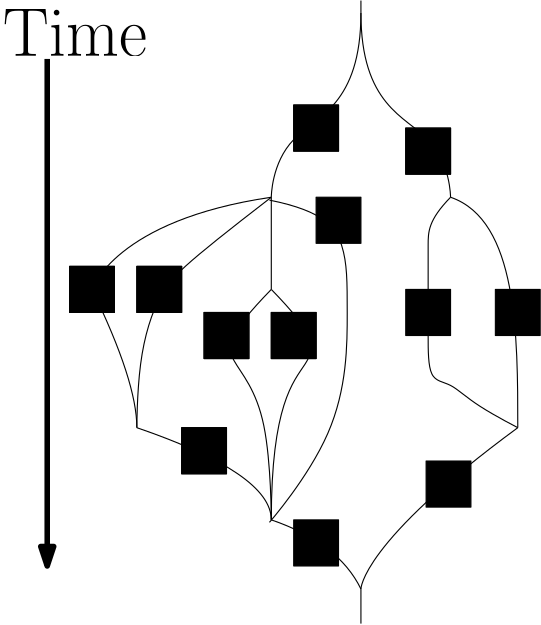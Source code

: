 <?xml version="1.0"?>
<!DOCTYPE ipe SYSTEM "ipe.dtd">
<ipe version="70212" creator="Ipe 7.2.12">
<info created="D:20190923191808" modified="D:20190929160113"/>
<ipestyle name="basic">
<symbol name="arrow/arc(spx)">
<path stroke="sym-stroke" fill="sym-stroke" pen="sym-pen">
0 0 m
-1 0.333 l
-1 -0.333 l
h
</path>
</symbol>
<symbol name="arrow/farc(spx)">
<path stroke="sym-stroke" fill="white" pen="sym-pen">
0 0 m
-1 0.333 l
-1 -0.333 l
h
</path>
</symbol>
<symbol name="arrow/ptarc(spx)">
<path stroke="sym-stroke" fill="sym-stroke" pen="sym-pen">
0 0 m
-1 0.333 l
-0.8 0 l
-1 -0.333 l
h
</path>
</symbol>
<symbol name="arrow/fptarc(spx)">
<path stroke="sym-stroke" fill="white" pen="sym-pen">
0 0 m
-1 0.333 l
-0.8 0 l
-1 -0.333 l
h
</path>
</symbol>
<symbol name="mark/circle(sx)" transformations="translations">
<path fill="sym-stroke">
0.6 0 0 0.6 0 0 e
0.4 0 0 0.4 0 0 e
</path>
</symbol>
<symbol name="mark/disk(sx)" transformations="translations">
<path fill="sym-stroke">
0.6 0 0 0.6 0 0 e
</path>
</symbol>
<symbol name="mark/fdisk(sfx)" transformations="translations">
<group>
<path fill="sym-fill">
0.5 0 0 0.5 0 0 e
</path>
<path fill="sym-stroke" fillrule="eofill">
0.6 0 0 0.6 0 0 e
0.4 0 0 0.4 0 0 e
</path>
</group>
</symbol>
<symbol name="mark/box(sx)" transformations="translations">
<path fill="sym-stroke" fillrule="eofill">
-0.6 -0.6 m
0.6 -0.6 l
0.6 0.6 l
-0.6 0.6 l
h
-0.4 -0.4 m
0.4 -0.4 l
0.4 0.4 l
-0.4 0.4 l
h
</path>
</symbol>
<symbol name="mark/square(sx)" transformations="translations">
<path fill="sym-stroke">
-0.6 -0.6 m
0.6 -0.6 l
0.6 0.6 l
-0.6 0.6 l
h
</path>
</symbol>
<symbol name="mark/fsquare(sfx)" transformations="translations">
<group>
<path fill="sym-fill">
-0.5 -0.5 m
0.5 -0.5 l
0.5 0.5 l
-0.5 0.5 l
h
</path>
<path fill="sym-stroke" fillrule="eofill">
-0.6 -0.6 m
0.6 -0.6 l
0.6 0.6 l
-0.6 0.6 l
h
-0.4 -0.4 m
0.4 -0.4 l
0.4 0.4 l
-0.4 0.4 l
h
</path>
</group>
</symbol>
<symbol name="mark/cross(sx)" transformations="translations">
<group>
<path fill="sym-stroke">
-0.43 -0.57 m
0.57 0.43 l
0.43 0.57 l
-0.57 -0.43 l
h
</path>
<path fill="sym-stroke">
-0.43 0.57 m
0.57 -0.43 l
0.43 -0.57 l
-0.57 0.43 l
h
</path>
</group>
</symbol>
<symbol name="arrow/fnormal(spx)">
<path stroke="sym-stroke" fill="white" pen="sym-pen">
0 0 m
-1 0.333 l
-1 -0.333 l
h
</path>
</symbol>
<symbol name="arrow/pointed(spx)">
<path stroke="sym-stroke" fill="sym-stroke" pen="sym-pen">
0 0 m
-1 0.333 l
-0.8 0 l
-1 -0.333 l
h
</path>
</symbol>
<symbol name="arrow/fpointed(spx)">
<path stroke="sym-stroke" fill="white" pen="sym-pen">
0 0 m
-1 0.333 l
-0.8 0 l
-1 -0.333 l
h
</path>
</symbol>
<symbol name="arrow/linear(spx)">
<path stroke="sym-stroke" pen="sym-pen">
-1 0.333 m
0 0 l
-1 -0.333 l
</path>
</symbol>
<symbol name="arrow/fdouble(spx)">
<path stroke="sym-stroke" fill="white" pen="sym-pen">
0 0 m
-1 0.333 l
-1 -0.333 l
h
-1 0 m
-2 0.333 l
-2 -0.333 l
h
</path>
</symbol>
<symbol name="arrow/double(spx)">
<path stroke="sym-stroke" fill="sym-stroke" pen="sym-pen">
0 0 m
-1 0.333 l
-1 -0.333 l
h
-1 0 m
-2 0.333 l
-2 -0.333 l
h
</path>
</symbol>
<pen name="heavier" value="0.8"/>
<pen name="fat" value="1.2"/>
<pen name="ultrafat" value="2"/>
<symbolsize name="large" value="5"/>
<symbolsize name="small" value="2"/>
<symbolsize name="tiny" value="1.1"/>
<arrowsize name="large" value="10"/>
<arrowsize name="small" value="5"/>
<arrowsize name="tiny" value="3"/>
<color name="red" value="1 0 0"/>
<color name="green" value="0 1 0"/>
<color name="blue" value="0 0 1"/>
<color name="yellow" value="1 1 0"/>
<color name="orange" value="1 0.647 0"/>
<color name="gold" value="1 0.843 0"/>
<color name="purple" value="0.627 0.125 0.941"/>
<color name="gray" value="0.745"/>
<color name="brown" value="0.647 0.165 0.165"/>
<color name="navy" value="0 0 0.502"/>
<color name="pink" value="1 0.753 0.796"/>
<color name="seagreen" value="0.18 0.545 0.341"/>
<color name="turquoise" value="0.251 0.878 0.816"/>
<color name="violet" value="0.933 0.51 0.933"/>
<color name="darkblue" value="0 0 0.545"/>
<color name="darkcyan" value="0 0.545 0.545"/>
<color name="darkgray" value="0.663"/>
<color name="darkgreen" value="0 0.392 0"/>
<color name="darkmagenta" value="0.545 0 0.545"/>
<color name="darkorange" value="1 0.549 0"/>
<color name="darkred" value="0.545 0 0"/>
<color name="lightblue" value="0.678 0.847 0.902"/>
<color name="lightcyan" value="0.878 1 1"/>
<color name="lightgray" value="0.827"/>
<color name="lightgreen" value="0.565 0.933 0.565"/>
<color name="lightyellow" value="1 1 0.878"/>
<dashstyle name="dashed" value="[4] 0"/>
<dashstyle name="dotted" value="[1 3] 0"/>
<dashstyle name="dash dotted" value="[4 2 1 2] 0"/>
<dashstyle name="dash dot dotted" value="[4 2 1 2 1 2] 0"/>
<textsize name="large" value="\large"/>
<textsize name="Large" value="\Large"/>
<textsize name="LARGE" value="\LARGE"/>
<textsize name="huge" value="\huge"/>
<textsize name="Huge" value="\Huge"/>
<textsize name="small" value="\small"/>
<textsize name="footnote" value="\footnotesize"/>
<textsize name="tiny" value="\tiny"/>
<textstyle name="center" begin="\begin{center}" end="\end{center}"/>
<textstyle name="itemize" begin="\begin{itemize}" end="\end{itemize}"/>
<textstyle name="item" begin="\begin{itemize}\item{}" end="\end{itemize}"/>
<gridsize name="4 pts" value="4"/>
<gridsize name="8 pts (~3 mm)" value="8"/>
<gridsize name="16 pts (~6 mm)" value="16"/>
<gridsize name="32 pts (~12 mm)" value="32"/>
<gridsize name="10 pts (~3.5 mm)" value="10"/>
<gridsize name="20 pts (~7 mm)" value="20"/>
<gridsize name="14 pts (~5 mm)" value="14"/>
<gridsize name="28 pts (~10 mm)" value="28"/>
<gridsize name="56 pts (~20 mm)" value="56"/>
<anglesize name="90 deg" value="90"/>
<anglesize name="60 deg" value="60"/>
<anglesize name="45 deg" value="45"/>
<anglesize name="30 deg" value="30"/>
<anglesize name="22.5 deg" value="22.5"/>
<opacity name="10%" value="0.1"/>
<opacity name="30%" value="0.3"/>
<opacity name="50%" value="0.5"/>
<opacity name="75%" value="0.75"/>
<tiling name="falling" angle="-60" step="4" width="1"/>
<tiling name="rising" angle="30" step="4" width="1"/>
</ipestyle>
<page>
<layer name="alpha"/>
<view layers="alpha" active="alpha"/>
<text layer="alpha" matrix="1 0 0 1 -16 -16" transformations="translations" pos="32 784" stroke="black" type="label" width="51.946" height="16.934" depth="0" valign="baseline" size="Huge">Time</text>
<path matrix="0.504167 0 0 0.518519 15.8667 385.185" stroke="black">
256 768 m
256 704
192 688
192 640
192 640 c
</path>
<path matrix="0.504167 0 0 0.518519 15.8667 385.185" stroke="black">
256 768 m
256 704
320 688
320 640
320 640 c
</path>
<path matrix="0.504167 0 0 0.518519 15.8667 385.185" stroke="black">
192 640 m
80 624
64 576
64 576 c
</path>
<path matrix="0.504167 0 0 0.518519 15.8667 385.185" stroke="black">
320 640 m
368 624
368 544
368 480 c
</path>
<path matrix="0.504167 0 0 0.518519 15.8667 385.185" stroke="black">
64 576 m
96 512
96 480 c
</path>
<path matrix="0.504167 0 0 0.518519 15.8667 385.185" stroke="black">
96 480 m
192 448
192 416 c
</path>
<path matrix="0.504167 0 0 0.518519 15.8667 385.185" stroke="black">
368 480 m
256 400
256 368
256 368 c
</path>
<path matrix="0.504167 0 0 0.518519 15.8667 385.185" stroke="black">
192 416 m
240 400
256 368 c
</path>
<path matrix="0.504167 0 0 0.259259 15.8667 480.593" stroke="black">
256 368 m
256 320 l
</path>
<path matrix="0.504167 0 0 0.277139 15.8667 570.564" stroke="black">
256 768 m
256 784 l
</path>
<path matrix="0.504167 0 0 0.518519 15.8667 385.185" stroke="black">
192 640 m
192 576 l
</path>
<path matrix="0.504167 0 0 0.518519 15.8667 385.185" stroke="black">
192 576 m
160 544
160 528
192 496
192 416
192 416 c
</path>
<path matrix="0.504167 0 0 0.518519 15.8667 385.185" stroke="black">
192 576 m
224 544
224 528
192 496
192 416 c
</path>
<path matrix="0.504167 0 0 0.518519 15.8667 385.185" stroke="black">
48 592 m
48 560 l
80 560 l
80 592 l
h
</path>
<path matrix="0.504167 0 0 0.518519 15.8667 385.185" stroke="black">
128 560 m
128 592 l
96 592 l
96 560 l
h
</path>
<path matrix="0.504167 0 0 0.518519 15.8667 385.185" stroke="black">
208 704 m
208 672 l
240 672 l
240 704 l
h
</path>
<path matrix="0.504167 0 0 0.518519 15.8667 385.185" stroke="black">
288 688 m
288 656 l
320 656 l
320 688 l
h
</path>
<path matrix="0.504167 0 0 0.518519 15.8667 385.185" stroke="black">
144 560 m
144 528 l
176 528 l
176 560 l
h
</path>
<path matrix="0.504167 0 0 0.518519 15.8667 385.185" stroke="black">
192 560 m
192 528 l
224 528 l
224 560 l
h
</path>
<path matrix="0.504167 0 0 0.518519 15.8667 385.185" stroke="black">
128 480 m
128 448 l
160 448 l
160 480 l
h
</path>
<path matrix="0.504167 0 0 0.518519 15.8667 426.667" stroke="black" fill="black">
352 496 m
352 464 l
384 464 l
384 496 l
h
</path>
<path matrix="0.504167 0 0 0.518519 15.8667 368.593" stroke="black" fill="black">
288 608 m
288 576 l
320 576 l
320 608 l
h
</path>
<path matrix="0.504167 0 0 0.518519 15.8667 385.185" stroke="black" fill="black">
288 688 m
288 656 l
320 656 l
320 688 l
h
</path>
<path matrix="0.504167 0 0 0.518519 15.8667 385.185" stroke="black" fill="black">
208 704 m
208 672 l
240 672 l
240 704 l
h
</path>
<path matrix="0.504167 0 0 0.518519 15.8667 385.185" stroke="black" fill="black">
48 592 m
48 560 l
80 560 l
80 592 l
h
</path>
<path matrix="0.504167 0 0 0.518519 15.8667 385.185" stroke="black" fill="black">
96 592 m
96 560 l
128 560 l
128 592 l
h
</path>
<path matrix="0.504167 0 0 0.518519 15.8667 385.185" stroke="black" fill="black">
128 480 m
128 448 l
160 448 l
160 480 l
h
</path>
<path matrix="0.504167 0 0 0.518519 15.8667 385.185" stroke="black" fill="black">
208 416 m
208 384 l
240 384 l
240 416 l
h
</path>
<path matrix="0.504167 0 0 0.518519 15.8667 385.185" stroke="black" fill="black">
224 640 m
224 608 l
256 608 l
256 640 l
h
</path>
<path matrix="0.504167 0 0 0.518519 15.8667 385.185" stroke="black" fill="black">
144 560 m
144 528 l
176 528 l
176 560 l
h
</path>
<path matrix="0.504167 0 0 0.518519 15.8667 385.185" stroke="black" fill="black">
192 560 m
192 528 l
224 528 l
224 560 l
h
</path>
<path matrix="0.504167 0 0 0.518519 15.8667 385.185" stroke="black" pen="ultrafat" arrow="normal/normal">
32 736 m
32 384 l
</path>
<path matrix="0.504167 0 0 0.518519 15.8667 385.185" stroke="black">
320 640 m
304 624
304 608
304 576
304 544
304 512
320 512
336 496
368 480
368 480 c
</path>
<group matrix="0.504167 0 0 0.518519 15.8667 385.185">
<path stroke="black">
192 640 m
128 592
112 576
96 528
96 480
96 480 c
</path>
</group>
<path stroke="black">
112 716 m
132 712
140 700
140 680
140 632
112 600
112 600 c
</path>
<path matrix="0.504167 0 0 0.518519 103.867 373.185" stroke="black" fill="black">
128 480 m
128 448 l
160 448 l
160 480 l
h
</path>
</page>
</ipe>
